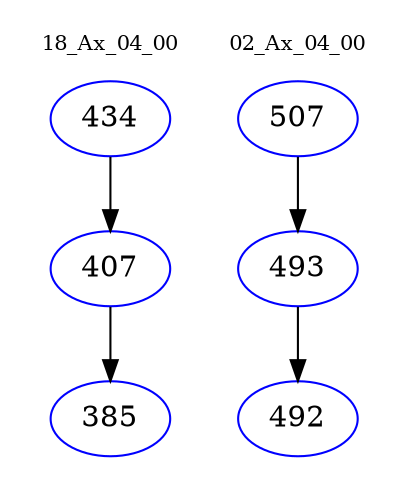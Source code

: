 digraph{
subgraph cluster_0 {
color = white
label = "18_Ax_04_00";
fontsize=10;
T0_434 [label="434", color="blue"]
T0_434 -> T0_407 [color="black"]
T0_407 [label="407", color="blue"]
T0_407 -> T0_385 [color="black"]
T0_385 [label="385", color="blue"]
}
subgraph cluster_1 {
color = white
label = "02_Ax_04_00";
fontsize=10;
T1_507 [label="507", color="blue"]
T1_507 -> T1_493 [color="black"]
T1_493 [label="493", color="blue"]
T1_493 -> T1_492 [color="black"]
T1_492 [label="492", color="blue"]
}
}
